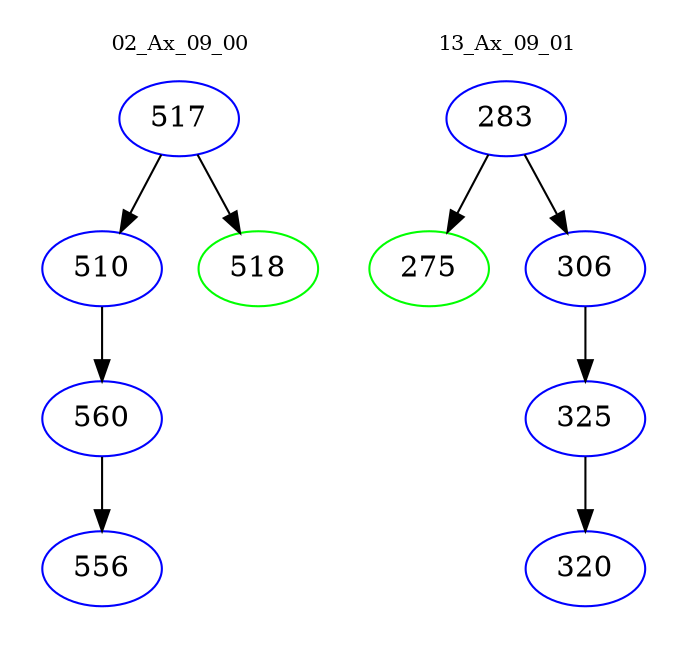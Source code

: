 digraph{
subgraph cluster_0 {
color = white
label = "02_Ax_09_00";
fontsize=10;
T0_517 [label="517", color="blue"]
T0_517 -> T0_510 [color="black"]
T0_510 [label="510", color="blue"]
T0_510 -> T0_560 [color="black"]
T0_560 [label="560", color="blue"]
T0_560 -> T0_556 [color="black"]
T0_556 [label="556", color="blue"]
T0_517 -> T0_518 [color="black"]
T0_518 [label="518", color="green"]
}
subgraph cluster_1 {
color = white
label = "13_Ax_09_01";
fontsize=10;
T1_283 [label="283", color="blue"]
T1_283 -> T1_275 [color="black"]
T1_275 [label="275", color="green"]
T1_283 -> T1_306 [color="black"]
T1_306 [label="306", color="blue"]
T1_306 -> T1_325 [color="black"]
T1_325 [label="325", color="blue"]
T1_325 -> T1_320 [color="black"]
T1_320 [label="320", color="blue"]
}
}
